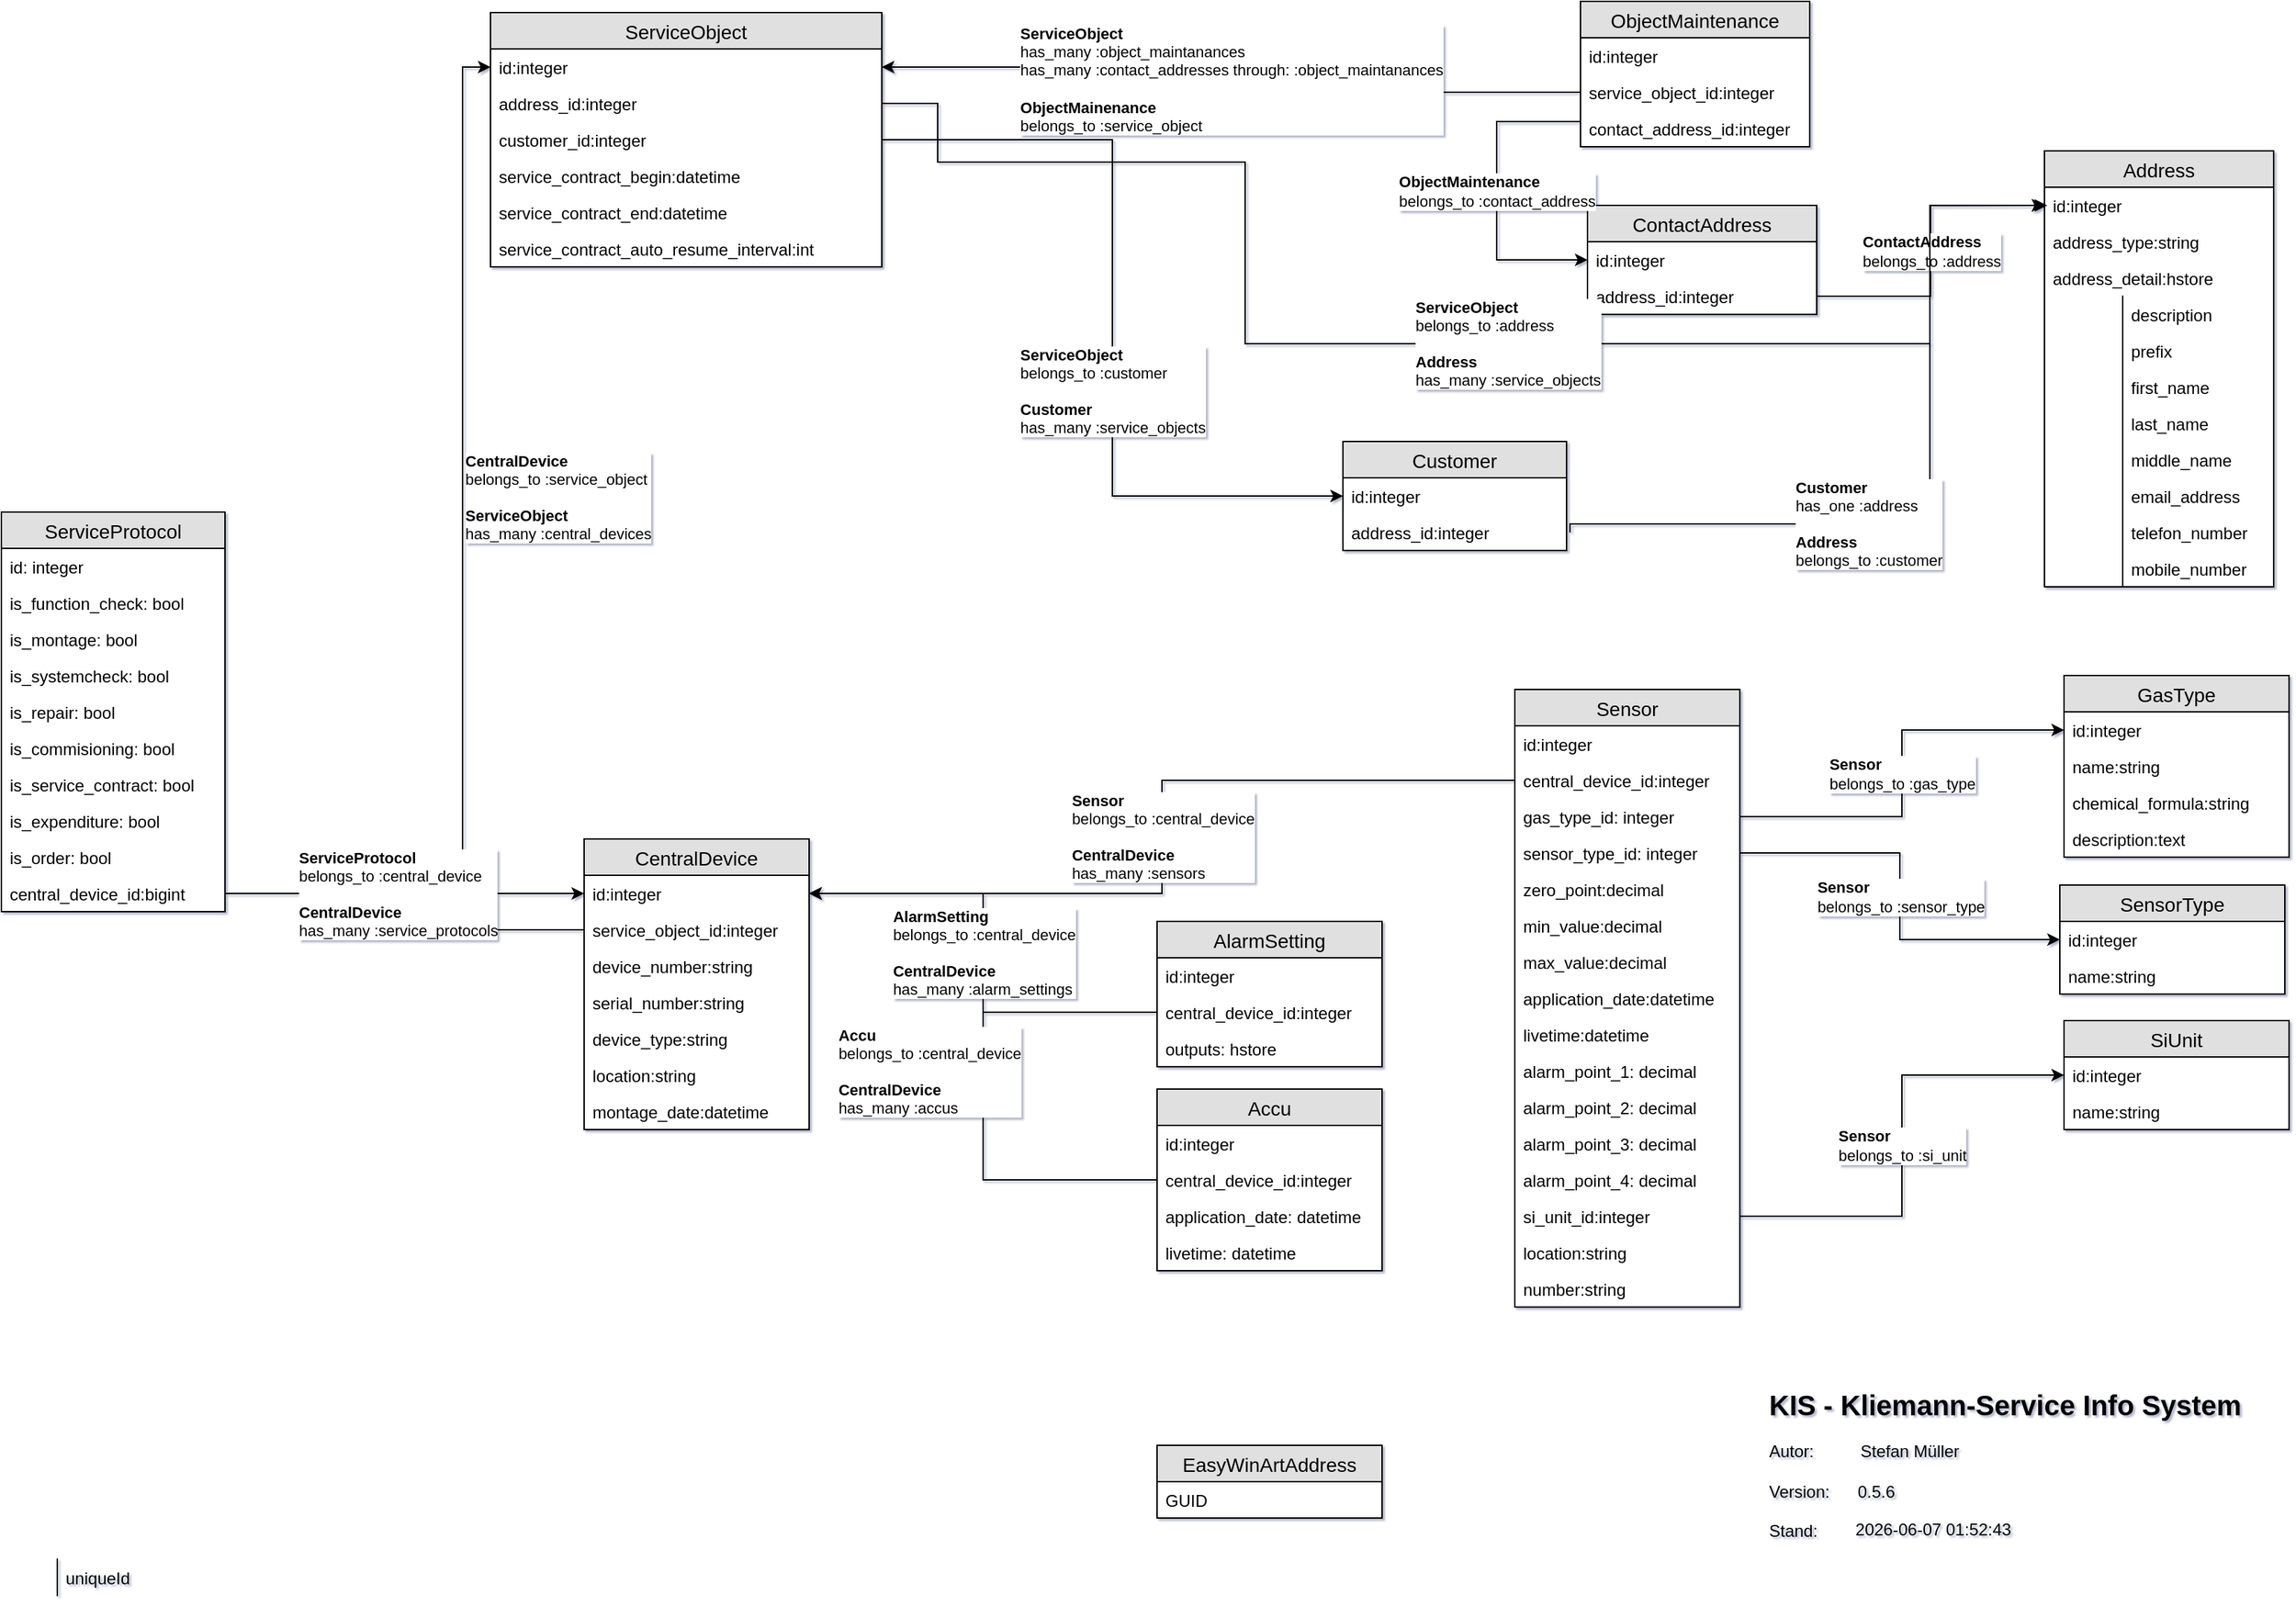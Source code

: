 <mxfile pages="1" version="11.2.4" type="device"><diagram id="HgbVvHDmbn8O8EUtIlly" name="Page-1"><mxGraphModel dx="2062" dy="1170" grid="1" gridSize="10" guides="1" tooltips="1" connect="1" arrows="1" fold="1" page="1" pageScale="1" pageWidth="1654" pageHeight="1169" math="0" shadow="1"><root><mxCell id="0"/><mxCell id="1" parent="0"/><mxCell id="pHaJLr2pI08cvkR9PbJ1-13" value="&lt;div align=&quot;left&quot;&gt;&lt;b&gt;CentralDevice&lt;/b&gt;&lt;br&gt;&lt;/div&gt;&lt;div&gt;belongs_to :service_object&lt;/div&gt;&lt;div&gt;&lt;br&gt;&lt;/div&gt;&lt;div&gt;&lt;b&gt;ServiceObject&lt;/b&gt;&lt;/div&gt;&lt;div&gt;has_many :central_devices&lt;/div&gt;" style="edgeStyle=orthogonalEdgeStyle;rounded=0;orthogonalLoop=1;jettySize=auto;html=1;exitX=0;exitY=0.5;exitDx=0;exitDy=0;align=left;entryX=0;entryY=0.5;entryDx=0;entryDy=0;" parent="1" source="81pA0qvUetobqq1dbxce-2" target="hTddQ1jQZmUYvtZ2URPM-13" edge="1"><mxGeometry x="0.095" relative="1" as="geometry"><mxPoint as="offset"/><mxPoint x="280" y="537" as="sourcePoint"/></mxGeometry></mxCell><mxCell id="kQHdShZEnN4ZIUHYz9eO-68" value="&lt;div align=&quot;left&quot;&gt;&lt;b&gt;Accu&lt;/b&gt;&lt;br&gt;belongs_to :central_device&lt;br&gt;&lt;/div&gt;&lt;div align=&quot;left&quot;&gt;&lt;br&gt;&lt;/div&gt;&lt;div align=&quot;left&quot;&gt;&lt;b&gt;CentralDevice&lt;/b&gt;&lt;br&gt;has_many :accus&lt;br&gt;&lt;/div&gt;" style="edgeStyle=orthogonalEdgeStyle;rounded=0;orthogonalLoop=1;jettySize=auto;html=1;" parent="1" source="kQHdShZEnN4ZIUHYz9eO-67" target="kQHdShZEnN4ZIUHYz9eO-27" edge="1"><mxGeometry x="-0.454" y="-39" relative="1" as="geometry"><mxPoint x="-39" y="-39" as="offset"/></mxGeometry></mxCell><mxCell id="n3uHxVCvZONtjtBb6dXF-34" value="&lt;div align=&quot;left&quot;&gt;&lt;b&gt;AlarmSetting&lt;/b&gt;&lt;br&gt;belongs_to :central_device&lt;br&gt;&lt;/div&gt;&lt;div align=&quot;left&quot;&gt;&lt;br&gt;&lt;/div&gt;&lt;div align=&quot;left&quot;&gt;&lt;b&gt;CentralDevice&lt;/b&gt;&lt;br&gt;has_many :alarm_settings&lt;br&gt;&lt;/div&gt;" style="edgeStyle=orthogonalEdgeStyle;rounded=0;comic=0;orthogonalLoop=1;jettySize=auto;html=1;exitX=0;exitY=0.5;exitDx=0;exitDy=0;" parent="1" source="kQHdShZEnN4ZIUHYz9eO-64" target="kQHdShZEnN4ZIUHYz9eO-27" edge="1"><mxGeometry relative="1" as="geometry"/></mxCell><mxCell id="hTddQ1jQZmUYvtZ2URPM-1" value="Address" style="swimlane;fontStyle=0;childLayout=stackLayout;horizontal=1;startSize=26;fillColor=#e0e0e0;horizontalStack=0;resizeParent=1;resizeParentMax=0;resizeLast=0;collapsible=1;marginBottom=0;swimlaneFillColor=#ffffff;align=center;fontSize=14;" parent="1" vertex="1"><mxGeometry x="1472" y="112" width="164" height="312" as="geometry"/></mxCell><mxCell id="hTddQ1jQZmUYvtZ2URPM-2" value="id:integer" style="text;strokeColor=none;fillColor=none;spacingLeft=4;spacingRight=4;overflow=hidden;rotatable=0;points=[[0,0.5],[1,0.5]];portConstraint=eastwest;fontSize=12;" parent="hTddQ1jQZmUYvtZ2URPM-1" vertex="1"><mxGeometry y="26" width="164" height="26" as="geometry"/></mxCell><mxCell id="kmhaYsy_FP_oxwEIyroE-1" value="address_type:string" style="text;strokeColor=none;fillColor=none;spacingLeft=4;spacingRight=4;overflow=hidden;rotatable=0;points=[[0,0.5],[1,0.5]];portConstraint=eastwest;fontSize=12;" parent="hTddQ1jQZmUYvtZ2URPM-1" vertex="1"><mxGeometry y="52" width="164" height="26" as="geometry"/></mxCell><mxCell id="2WwFNCF1-s87Lcm6cxuB-1" value="address_detail:hstore" style="text;strokeColor=none;fillColor=none;spacingLeft=4;spacingRight=4;overflow=hidden;rotatable=0;points=[[0,0.5],[1,0.5]];portConstraint=eastwest;fontSize=12;" parent="hTddQ1jQZmUYvtZ2URPM-1" vertex="1"><mxGeometry y="78" width="164" height="26" as="geometry"/></mxCell><mxCell id="y-pGTqYNDL_RtjgHUK_1-1" value="description" style="shape=partialRectangle;top=0;left=0;right=0;bottom=0;align=left;verticalAlign=top;fillColor=none;spacingLeft=60;spacingRight=4;overflow=hidden;rotatable=0;points=[[0,0.5],[1,0.5]];portConstraint=eastwest;dropTarget=0;fontSize=12;shadow=0;comic=0;" parent="hTddQ1jQZmUYvtZ2URPM-1" vertex="1"><mxGeometry y="104" width="164" height="26" as="geometry"/></mxCell><mxCell id="y-pGTqYNDL_RtjgHUK_1-2" value="" style="shape=partialRectangle;fontStyle=1;top=0;left=0;bottom=0;fillColor=none;align=left;verticalAlign=top;spacingLeft=4;spacingRight=4;overflow=hidden;rotatable=0;points=[];portConstraint=eastwest;part=1;fontSize=12;" parent="y-pGTqYNDL_RtjgHUK_1-1" vertex="1" connectable="0"><mxGeometry width="56" height="26" as="geometry"/></mxCell><mxCell id="n3uHxVCvZONtjtBb6dXF-14" value="prefix" style="shape=partialRectangle;top=0;left=0;right=0;bottom=0;align=left;verticalAlign=top;fillColor=none;spacingLeft=60;spacingRight=4;overflow=hidden;rotatable=0;points=[[0,0.5],[1,0.5]];portConstraint=eastwest;dropTarget=0;fontSize=12;shadow=0;comic=0;" parent="hTddQ1jQZmUYvtZ2URPM-1" vertex="1"><mxGeometry y="130" width="164" height="26" as="geometry"/></mxCell><mxCell id="n3uHxVCvZONtjtBb6dXF-15" value="" style="shape=partialRectangle;fontStyle=1;top=0;left=0;bottom=0;fillColor=none;align=left;verticalAlign=top;spacingLeft=4;spacingRight=4;overflow=hidden;rotatable=0;points=[];portConstraint=eastwest;part=1;fontSize=12;" parent="n3uHxVCvZONtjtBb6dXF-14" vertex="1" connectable="0"><mxGeometry width="56" height="26" as="geometry"/></mxCell><mxCell id="n3uHxVCvZONtjtBb6dXF-16" value="first_name" style="shape=partialRectangle;top=0;left=0;right=0;bottom=0;align=left;verticalAlign=top;fillColor=none;spacingLeft=60;spacingRight=4;overflow=hidden;rotatable=0;points=[[0,0.5],[1,0.5]];portConstraint=eastwest;dropTarget=0;fontSize=12;shadow=0;comic=0;" parent="hTddQ1jQZmUYvtZ2URPM-1" vertex="1"><mxGeometry y="156" width="164" height="26" as="geometry"/></mxCell><mxCell id="n3uHxVCvZONtjtBb6dXF-17" value="" style="shape=partialRectangle;fontStyle=1;top=0;left=0;bottom=0;fillColor=none;align=left;verticalAlign=top;spacingLeft=4;spacingRight=4;overflow=hidden;rotatable=0;points=[];portConstraint=eastwest;part=1;fontSize=12;" parent="n3uHxVCvZONtjtBb6dXF-16" vertex="1" connectable="0"><mxGeometry width="56" height="26" as="geometry"/></mxCell><mxCell id="n3uHxVCvZONtjtBb6dXF-18" value="last_name" style="shape=partialRectangle;top=0;left=0;right=0;bottom=0;align=left;verticalAlign=top;fillColor=none;spacingLeft=60;spacingRight=4;overflow=hidden;rotatable=0;points=[[0,0.5],[1,0.5]];portConstraint=eastwest;dropTarget=0;fontSize=12;shadow=0;comic=0;" parent="hTddQ1jQZmUYvtZ2URPM-1" vertex="1"><mxGeometry y="182" width="164" height="26" as="geometry"/></mxCell><mxCell id="n3uHxVCvZONtjtBb6dXF-19" value="" style="shape=partialRectangle;fontStyle=1;top=0;left=0;bottom=0;fillColor=none;align=left;verticalAlign=top;spacingLeft=4;spacingRight=4;overflow=hidden;rotatable=0;points=[];portConstraint=eastwest;part=1;fontSize=12;" parent="n3uHxVCvZONtjtBb6dXF-18" vertex="1" connectable="0"><mxGeometry width="56" height="26" as="geometry"/></mxCell><mxCell id="n3uHxVCvZONtjtBb6dXF-30" value="middle_name" style="shape=partialRectangle;top=0;left=0;right=0;bottom=0;align=left;verticalAlign=top;fillColor=none;spacingLeft=60;spacingRight=4;overflow=hidden;rotatable=0;points=[[0,0.5],[1,0.5]];portConstraint=eastwest;dropTarget=0;fontSize=12;shadow=0;comic=0;" parent="hTddQ1jQZmUYvtZ2URPM-1" vertex="1"><mxGeometry y="208" width="164" height="26" as="geometry"/></mxCell><mxCell id="n3uHxVCvZONtjtBb6dXF-31" value="" style="shape=partialRectangle;fontStyle=1;top=0;left=0;bottom=0;fillColor=none;align=left;verticalAlign=top;spacingLeft=4;spacingRight=4;overflow=hidden;rotatable=0;points=[];portConstraint=eastwest;part=1;fontSize=12;" parent="n3uHxVCvZONtjtBb6dXF-30" vertex="1" connectable="0"><mxGeometry width="56" height="26" as="geometry"/></mxCell><mxCell id="n3uHxVCvZONtjtBb6dXF-20" value="email_address" style="shape=partialRectangle;top=0;left=0;right=0;bottom=0;align=left;verticalAlign=top;fillColor=none;spacingLeft=60;spacingRight=4;overflow=hidden;rotatable=0;points=[[0,0.5],[1,0.5]];portConstraint=eastwest;dropTarget=0;fontSize=12;shadow=0;comic=0;" parent="hTddQ1jQZmUYvtZ2URPM-1" vertex="1"><mxGeometry y="234" width="164" height="26" as="geometry"/></mxCell><mxCell id="n3uHxVCvZONtjtBb6dXF-21" value="" style="shape=partialRectangle;fontStyle=1;top=0;left=0;bottom=0;fillColor=none;align=left;verticalAlign=top;spacingLeft=4;spacingRight=4;overflow=hidden;rotatable=0;points=[];portConstraint=eastwest;part=1;fontSize=12;" parent="n3uHxVCvZONtjtBb6dXF-20" vertex="1" connectable="0"><mxGeometry width="56" height="26" as="geometry"/></mxCell><mxCell id="n3uHxVCvZONtjtBb6dXF-22" value="telefon_number" style="shape=partialRectangle;top=0;left=0;right=0;bottom=0;align=left;verticalAlign=top;fillColor=none;spacingLeft=60;spacingRight=4;overflow=hidden;rotatable=0;points=[[0,0.5],[1,0.5]];portConstraint=eastwest;dropTarget=0;fontSize=12;shadow=0;comic=0;" parent="hTddQ1jQZmUYvtZ2URPM-1" vertex="1"><mxGeometry y="260" width="164" height="26" as="geometry"/></mxCell><mxCell id="n3uHxVCvZONtjtBb6dXF-23" value="" style="shape=partialRectangle;fontStyle=1;top=0;left=0;bottom=0;fillColor=none;align=left;verticalAlign=top;spacingLeft=4;spacingRight=4;overflow=hidden;rotatable=0;points=[];portConstraint=eastwest;part=1;fontSize=12;" parent="n3uHxVCvZONtjtBb6dXF-22" vertex="1" connectable="0"><mxGeometry width="56" height="26" as="geometry"/></mxCell><mxCell id="n3uHxVCvZONtjtBb6dXF-32" value="mobile_number" style="shape=partialRectangle;top=0;left=0;right=0;bottom=0;align=left;verticalAlign=top;fillColor=none;spacingLeft=60;spacingRight=4;overflow=hidden;rotatable=0;points=[[0,0.5],[1,0.5]];portConstraint=eastwest;dropTarget=0;fontSize=12;shadow=0;comic=0;" parent="hTddQ1jQZmUYvtZ2URPM-1" vertex="1"><mxGeometry y="286" width="164" height="26" as="geometry"/></mxCell><mxCell id="n3uHxVCvZONtjtBb6dXF-33" value="" style="shape=partialRectangle;fontStyle=1;top=0;left=0;bottom=0;fillColor=none;align=left;verticalAlign=top;spacingLeft=4;spacingRight=4;overflow=hidden;rotatable=0;points=[];portConstraint=eastwest;part=1;fontSize=12;" parent="n3uHxVCvZONtjtBb6dXF-32" vertex="1" connectable="0"><mxGeometry width="56" height="26" as="geometry"/></mxCell><mxCell id="hTddQ1jQZmUYvtZ2URPM-5" value="Customer" style="swimlane;fontStyle=0;childLayout=stackLayout;horizontal=1;startSize=26;fillColor=#e0e0e0;horizontalStack=0;resizeParent=1;resizeParentMax=0;resizeLast=0;collapsible=1;marginBottom=0;swimlaneFillColor=#ffffff;align=center;fontSize=14;" parent="1" vertex="1"><mxGeometry x="970" y="320" width="160" height="78" as="geometry"/></mxCell><mxCell id="hTddQ1jQZmUYvtZ2URPM-6" value="id:integer" style="text;strokeColor=none;fillColor=none;spacingLeft=4;spacingRight=4;overflow=hidden;rotatable=0;points=[[0,0.5],[1,0.5]];portConstraint=eastwest;fontSize=12;" parent="hTddQ1jQZmUYvtZ2URPM-5" vertex="1"><mxGeometry y="26" width="160" height="26" as="geometry"/></mxCell><mxCell id="stvkhdiU02mwy3miAiT1-1" value="address_id:integer" style="text;strokeColor=none;fillColor=none;spacingLeft=4;spacingRight=4;overflow=hidden;rotatable=0;points=[[0,0.5],[1,0.5]];portConstraint=eastwest;fontSize=12;" parent="hTddQ1jQZmUYvtZ2URPM-5" vertex="1"><mxGeometry y="52" width="160" height="26" as="geometry"/></mxCell><mxCell id="hTddQ1jQZmUYvtZ2URPM-12" value="ServiceObject" style="swimlane;fontStyle=0;childLayout=stackLayout;horizontal=1;startSize=26;fillColor=#e0e0e0;horizontalStack=0;resizeParent=1;resizeParentMax=0;resizeLast=0;collapsible=1;marginBottom=0;swimlaneFillColor=#ffffff;align=center;fontSize=14;" parent="1" vertex="1"><mxGeometry x="360" y="13" width="280" height="182" as="geometry"/></mxCell><mxCell id="hTddQ1jQZmUYvtZ2URPM-13" value="id:integer" style="text;strokeColor=none;fillColor=none;spacingLeft=4;spacingRight=4;overflow=hidden;rotatable=0;points=[[0,0.5],[1,0.5]];portConstraint=eastwest;fontSize=12;" parent="hTddQ1jQZmUYvtZ2URPM-12" vertex="1"><mxGeometry y="26" width="280" height="26" as="geometry"/></mxCell><mxCell id="oYVNI8engdrdcq1ulp1z-1" value="address_id:integer" style="text;strokeColor=none;fillColor=none;spacingLeft=4;spacingRight=4;overflow=hidden;rotatable=0;points=[[0,0.5],[1,0.5]];portConstraint=eastwest;fontSize=12;" parent="hTddQ1jQZmUYvtZ2URPM-12" vertex="1"><mxGeometry y="52" width="280" height="26" as="geometry"/></mxCell><mxCell id="kQHdShZEnN4ZIUHYz9eO-88" value="customer_id:integer" style="text;strokeColor=none;fillColor=none;spacingLeft=4;spacingRight=4;overflow=hidden;rotatable=0;points=[[0,0.5],[1,0.5]];portConstraint=eastwest;fontSize=12;" parent="hTddQ1jQZmUYvtZ2URPM-12" vertex="1"><mxGeometry y="78" width="280" height="26" as="geometry"/></mxCell><mxCell id="a7zeLPzqQRsrQ4nmPp13-2" value="service_contract_begin:datetime" style="text;strokeColor=none;fillColor=none;spacingLeft=4;spacingRight=4;overflow=hidden;rotatable=0;points=[[0,0.5],[1,0.5]];portConstraint=eastwest;fontSize=12;" parent="hTddQ1jQZmUYvtZ2URPM-12" vertex="1"><mxGeometry y="104" width="280" height="26" as="geometry"/></mxCell><mxCell id="81pA0qvUetobqq1dbxce-1" value="service_contract_end:datetime" style="text;strokeColor=none;fillColor=none;spacingLeft=4;spacingRight=4;overflow=hidden;rotatable=0;points=[[0,0.5],[1,0.5]];portConstraint=eastwest;fontSize=12;" parent="hTddQ1jQZmUYvtZ2URPM-12" vertex="1"><mxGeometry y="130" width="280" height="26" as="geometry"/></mxCell><mxCell id="VgfAm-5C8hmMCwAW7dFz-1" value="service_contract_auto_resume_interval:int" style="text;strokeColor=none;fillColor=none;spacingLeft=4;spacingRight=4;overflow=hidden;rotatable=0;points=[[0,0.5],[1,0.5]];portConstraint=eastwest;fontSize=12;" parent="hTddQ1jQZmUYvtZ2URPM-12" vertex="1"><mxGeometry y="156" width="280" height="26" as="geometry"/></mxCell><mxCell id="kQHdShZEnN4ZIUHYz9eO-1" value="EasyWinArtAddress" style="swimlane;fontStyle=0;childLayout=stackLayout;horizontal=1;startSize=26;fillColor=#e0e0e0;horizontalStack=0;resizeParent=1;resizeParentMax=0;resizeLast=0;collapsible=1;marginBottom=0;swimlaneFillColor=#ffffff;align=center;fontSize=14;" parent="1" vertex="1"><mxGeometry x="837" y="1038.5" width="161" height="52" as="geometry"/></mxCell><mxCell id="kQHdShZEnN4ZIUHYz9eO-2" value="GUID" style="text;strokeColor=none;fillColor=none;spacingLeft=4;spacingRight=4;overflow=hidden;rotatable=0;points=[[0,0.5],[1,0.5]];portConstraint=eastwest;fontSize=12;" parent="kQHdShZEnN4ZIUHYz9eO-1" vertex="1"><mxGeometry y="26" width="161" height="26" as="geometry"/></mxCell><mxCell id="kQHdShZEnN4ZIUHYz9eO-14" value="ContactAddress" style="swimlane;fontStyle=0;childLayout=stackLayout;horizontal=1;startSize=26;fillColor=#e0e0e0;horizontalStack=0;resizeParent=1;resizeParentMax=0;resizeLast=0;collapsible=1;marginBottom=0;swimlaneFillColor=#ffffff;align=center;fontSize=14;" parent="1" vertex="1"><mxGeometry x="1145" y="151" width="164" height="78" as="geometry"/></mxCell><mxCell id="kQHdShZEnN4ZIUHYz9eO-15" value="id:integer" style="text;strokeColor=none;fillColor=none;spacingLeft=4;spacingRight=4;overflow=hidden;rotatable=0;points=[[0,0.5],[1,0.5]];portConstraint=eastwest;fontSize=12;" parent="kQHdShZEnN4ZIUHYz9eO-14" vertex="1"><mxGeometry y="26" width="164" height="26" as="geometry"/></mxCell><mxCell id="kQHdShZEnN4ZIUHYz9eO-33" value="address_id:integer" style="text;strokeColor=none;fillColor=none;spacingLeft=4;spacingRight=4;overflow=hidden;rotatable=0;points=[[0,0.5],[1,0.5]];portConstraint=eastwest;fontSize=12;" parent="kQHdShZEnN4ZIUHYz9eO-14" vertex="1"><mxGeometry y="52" width="164" height="26" as="geometry"/></mxCell><mxCell id="kQHdShZEnN4ZIUHYz9eO-18" value="ObjectMaintenance" style="swimlane;fontStyle=0;childLayout=stackLayout;horizontal=1;startSize=26;fillColor=#e0e0e0;horizontalStack=0;resizeParent=1;resizeParentMax=0;resizeLast=0;collapsible=1;marginBottom=0;swimlaneFillColor=#ffffff;align=center;fontSize=14;" parent="1" vertex="1"><mxGeometry x="1140" y="5" width="164" height="104" as="geometry"/></mxCell><mxCell id="kQHdShZEnN4ZIUHYz9eO-19" value="id:integer" style="text;strokeColor=none;fillColor=none;spacingLeft=4;spacingRight=4;overflow=hidden;rotatable=0;points=[[0,0.5],[1,0.5]];portConstraint=eastwest;fontSize=12;" parent="kQHdShZEnN4ZIUHYz9eO-18" vertex="1"><mxGeometry y="26" width="164" height="26" as="geometry"/></mxCell><mxCell id="kQHdShZEnN4ZIUHYz9eO-20" value="service_object_id:integer" style="text;strokeColor=none;fillColor=none;spacingLeft=4;spacingRight=4;overflow=hidden;rotatable=0;points=[[0,0.5],[1,0.5]];portConstraint=eastwest;fontSize=12;" parent="kQHdShZEnN4ZIUHYz9eO-18" vertex="1"><mxGeometry y="52" width="164" height="26" as="geometry"/></mxCell><mxCell id="kQHdShZEnN4ZIUHYz9eO-21" value="contact_address_id:integer" style="text;strokeColor=none;fillColor=none;spacingLeft=4;spacingRight=4;overflow=hidden;rotatable=0;points=[[0,0.5],[1,0.5]];portConstraint=eastwest;fontSize=12;" parent="kQHdShZEnN4ZIUHYz9eO-18" vertex="1"><mxGeometry y="78" width="164" height="26" as="geometry"/></mxCell><mxCell id="kQHdShZEnN4ZIUHYz9eO-26" value="CentralDevice" style="swimlane;fontStyle=0;childLayout=stackLayout;horizontal=1;startSize=26;fillColor=#e0e0e0;horizontalStack=0;resizeParent=1;resizeParentMax=0;resizeLast=0;collapsible=1;marginBottom=0;swimlaneFillColor=#ffffff;align=center;fontSize=14;" parent="1" vertex="1"><mxGeometry x="427" y="604.5" width="161" height="208" as="geometry"/></mxCell><mxCell id="kQHdShZEnN4ZIUHYz9eO-27" value="id:integer" style="text;strokeColor=none;fillColor=none;spacingLeft=4;spacingRight=4;overflow=hidden;rotatable=0;points=[[0,0.5],[1,0.5]];portConstraint=eastwest;fontSize=12;" parent="kQHdShZEnN4ZIUHYz9eO-26" vertex="1"><mxGeometry y="26" width="161" height="26" as="geometry"/></mxCell><mxCell id="81pA0qvUetobqq1dbxce-2" value="service_object_id:integer" style="text;strokeColor=none;fillColor=none;spacingLeft=4;spacingRight=4;overflow=hidden;rotatable=0;points=[[0,0.5],[1,0.5]];portConstraint=eastwest;fontSize=12;" parent="kQHdShZEnN4ZIUHYz9eO-26" vertex="1"><mxGeometry y="52" width="161" height="26" as="geometry"/></mxCell><mxCell id="kQHdShZEnN4ZIUHYz9eO-28" value="device_number:string" style="text;strokeColor=none;fillColor=none;spacingLeft=4;spacingRight=4;overflow=hidden;rotatable=0;points=[[0,0.5],[1,0.5]];portConstraint=eastwest;fontSize=12;" parent="kQHdShZEnN4ZIUHYz9eO-26" vertex="1"><mxGeometry y="78" width="161" height="26" as="geometry"/></mxCell><mxCell id="pHaJLr2pI08cvkR9PbJ1-11" value="serial_number:string" style="text;strokeColor=none;fillColor=none;spacingLeft=4;spacingRight=4;overflow=hidden;rotatable=0;points=[[0,0.5],[1,0.5]];portConstraint=eastwest;fontSize=12;" parent="kQHdShZEnN4ZIUHYz9eO-26" vertex="1"><mxGeometry y="104" width="161" height="26" as="geometry"/></mxCell><mxCell id="kQHdShZEnN4ZIUHYz9eO-29" value="device_type:string" style="text;strokeColor=none;fillColor=none;spacingLeft=4;spacingRight=4;overflow=hidden;rotatable=0;points=[[0,0.5],[1,0.5]];portConstraint=eastwest;fontSize=12;" parent="kQHdShZEnN4ZIUHYz9eO-26" vertex="1"><mxGeometry y="130" width="161" height="26" as="geometry"/></mxCell><mxCell id="kQHdShZEnN4ZIUHYz9eO-30" value="location:string" style="text;strokeColor=none;fillColor=none;spacingLeft=4;spacingRight=4;overflow=hidden;rotatable=0;points=[[0,0.5],[1,0.5]];portConstraint=eastwest;fontSize=12;" parent="kQHdShZEnN4ZIUHYz9eO-26" vertex="1"><mxGeometry y="156" width="161" height="26" as="geometry"/></mxCell><mxCell id="pHaJLr2pI08cvkR9PbJ1-12" value="montage_date:datetime" style="text;strokeColor=none;fillColor=none;spacingLeft=4;spacingRight=4;overflow=hidden;rotatable=0;points=[[0,0.5],[1,0.5]];portConstraint=eastwest;fontSize=12;" parent="kQHdShZEnN4ZIUHYz9eO-26" vertex="1"><mxGeometry y="182" width="161" height="26" as="geometry"/></mxCell><mxCell id="kQHdShZEnN4ZIUHYz9eO-34" value="ServiceProtocol" style="swimlane;fontStyle=0;childLayout=stackLayout;horizontal=1;startSize=26;fillColor=#e0e0e0;horizontalStack=0;resizeParent=1;resizeParentMax=0;resizeLast=0;collapsible=1;marginBottom=0;swimlaneFillColor=#ffffff;align=center;fontSize=14;" parent="1" vertex="1"><mxGeometry x="10" y="370.5" width="160" height="286" as="geometry"/></mxCell><mxCell id="kQHdShZEnN4ZIUHYz9eO-35" value="id: integer" style="text;strokeColor=none;fillColor=none;spacingLeft=4;spacingRight=4;overflow=hidden;rotatable=0;points=[[0,0.5],[1,0.5]];portConstraint=eastwest;fontSize=12;" parent="kQHdShZEnN4ZIUHYz9eO-34" vertex="1"><mxGeometry y="26" width="160" height="26" as="geometry"/></mxCell><mxCell id="kQHdShZEnN4ZIUHYz9eO-36" value="is_function_check: bool" style="text;strokeColor=none;fillColor=none;spacingLeft=4;spacingRight=4;overflow=hidden;rotatable=0;points=[[0,0.5],[1,0.5]];portConstraint=eastwest;fontSize=12;" parent="kQHdShZEnN4ZIUHYz9eO-34" vertex="1"><mxGeometry y="52" width="160" height="26" as="geometry"/></mxCell><mxCell id="kQHdShZEnN4ZIUHYz9eO-38" value="is_montage: bool" style="text;strokeColor=none;fillColor=none;spacingLeft=4;spacingRight=4;overflow=hidden;rotatable=0;points=[[0,0.5],[1,0.5]];portConstraint=eastwest;fontSize=12;" parent="kQHdShZEnN4ZIUHYz9eO-34" vertex="1"><mxGeometry y="78" width="160" height="26" as="geometry"/></mxCell><mxCell id="kQHdShZEnN4ZIUHYz9eO-39" value="is_systemcheck: bool" style="text;strokeColor=none;fillColor=none;spacingLeft=4;spacingRight=4;overflow=hidden;rotatable=0;points=[[0,0.5],[1,0.5]];portConstraint=eastwest;fontSize=12;" parent="kQHdShZEnN4ZIUHYz9eO-34" vertex="1"><mxGeometry y="104" width="160" height="26" as="geometry"/></mxCell><mxCell id="kQHdShZEnN4ZIUHYz9eO-40" value="is_repair: bool" style="text;strokeColor=none;fillColor=none;spacingLeft=4;spacingRight=4;overflow=hidden;rotatable=0;points=[[0,0.5],[1,0.5]];portConstraint=eastwest;fontSize=12;" parent="kQHdShZEnN4ZIUHYz9eO-34" vertex="1"><mxGeometry y="130" width="160" height="26" as="geometry"/></mxCell><mxCell id="kQHdShZEnN4ZIUHYz9eO-41" value="is_commisioning: bool" style="text;strokeColor=none;fillColor=none;spacingLeft=4;spacingRight=4;overflow=hidden;rotatable=0;points=[[0,0.5],[1,0.5]];portConstraint=eastwest;fontSize=12;" parent="kQHdShZEnN4ZIUHYz9eO-34" vertex="1"><mxGeometry y="156" width="160" height="26" as="geometry"/></mxCell><mxCell id="kQHdShZEnN4ZIUHYz9eO-42" value="is_service_contract: bool" style="text;strokeColor=none;fillColor=none;spacingLeft=4;spacingRight=4;overflow=hidden;rotatable=0;points=[[0,0.5],[1,0.5]];portConstraint=eastwest;fontSize=12;" parent="kQHdShZEnN4ZIUHYz9eO-34" vertex="1"><mxGeometry y="182" width="160" height="26" as="geometry"/></mxCell><mxCell id="kQHdShZEnN4ZIUHYz9eO-43" value="is_expenditure: bool" style="text;strokeColor=none;fillColor=none;spacingLeft=4;spacingRight=4;overflow=hidden;rotatable=0;points=[[0,0.5],[1,0.5]];portConstraint=eastwest;fontSize=12;" parent="kQHdShZEnN4ZIUHYz9eO-34" vertex="1"><mxGeometry y="208" width="160" height="26" as="geometry"/></mxCell><mxCell id="kQHdShZEnN4ZIUHYz9eO-44" value="is_order: bool" style="text;strokeColor=none;fillColor=none;spacingLeft=4;spacingRight=4;overflow=hidden;rotatable=0;points=[[0,0.5],[1,0.5]];portConstraint=eastwest;fontSize=12;" parent="kQHdShZEnN4ZIUHYz9eO-34" vertex="1"><mxGeometry y="234" width="160" height="26" as="geometry"/></mxCell><mxCell id="kQHdShZEnN4ZIUHYz9eO-50" value="central_device_id:bigint" style="text;strokeColor=none;fillColor=none;spacingLeft=4;spacingRight=4;overflow=hidden;rotatable=0;points=[[0,0.5],[1,0.5]];portConstraint=eastwest;fontSize=12;fontColor=#000000;" parent="kQHdShZEnN4ZIUHYz9eO-34" vertex="1"><mxGeometry y="260" width="160" height="26" as="geometry"/></mxCell><mxCell id="kQHdShZEnN4ZIUHYz9eO-52" value="AlarmSetting" style="swimlane;fontStyle=0;childLayout=stackLayout;horizontal=1;startSize=26;fillColor=#e0e0e0;horizontalStack=0;resizeParent=1;resizeParentMax=0;resizeLast=0;collapsible=1;marginBottom=0;swimlaneFillColor=#ffffff;align=center;fontSize=14;" parent="1" vertex="1"><mxGeometry x="837" y="663.5" width="161" height="104" as="geometry"/></mxCell><mxCell id="kQHdShZEnN4ZIUHYz9eO-53" value="id:integer" style="text;strokeColor=none;fillColor=none;spacingLeft=4;spacingRight=4;overflow=hidden;rotatable=0;points=[[0,0.5],[1,0.5]];portConstraint=eastwest;fontSize=12;" parent="kQHdShZEnN4ZIUHYz9eO-52" vertex="1"><mxGeometry y="26" width="161" height="26" as="geometry"/></mxCell><mxCell id="kQHdShZEnN4ZIUHYz9eO-64" value="central_device_id:integer" style="text;strokeColor=none;fillColor=none;spacingLeft=4;spacingRight=4;overflow=hidden;rotatable=0;points=[[0,0.5],[1,0.5]];portConstraint=eastwest;fontSize=12;" parent="kQHdShZEnN4ZIUHYz9eO-52" vertex="1"><mxGeometry y="52" width="161" height="26" as="geometry"/></mxCell><mxCell id="kQHdShZEnN4ZIUHYz9eO-54" value="outputs: hstore" style="text;strokeColor=none;fillColor=none;spacingLeft=4;spacingRight=4;overflow=hidden;rotatable=0;points=[[0,0.5],[1,0.5]];portConstraint=eastwest;fontSize=12;" parent="kQHdShZEnN4ZIUHYz9eO-52" vertex="1"><mxGeometry y="78" width="161" height="26" as="geometry"/></mxCell><mxCell id="kQHdShZEnN4ZIUHYz9eO-59" value="Accu" style="swimlane;fontStyle=0;childLayout=stackLayout;horizontal=1;startSize=26;fillColor=#e0e0e0;horizontalStack=0;resizeParent=1;resizeParentMax=0;resizeLast=0;collapsible=1;marginBottom=0;swimlaneFillColor=#ffffff;align=center;fontSize=14;" parent="1" vertex="1"><mxGeometry x="837" y="783.5" width="161" height="130" as="geometry"/></mxCell><mxCell id="kQHdShZEnN4ZIUHYz9eO-60" value="id:integer" style="text;strokeColor=none;fillColor=none;spacingLeft=4;spacingRight=4;overflow=hidden;rotatable=0;points=[[0,0.5],[1,0.5]];portConstraint=eastwest;fontSize=12;" parent="kQHdShZEnN4ZIUHYz9eO-59" vertex="1"><mxGeometry y="26" width="161" height="26" as="geometry"/></mxCell><mxCell id="kQHdShZEnN4ZIUHYz9eO-67" value="central_device_id:integer" style="text;strokeColor=none;fillColor=none;spacingLeft=4;spacingRight=4;overflow=hidden;rotatable=0;points=[[0,0.5],[1,0.5]];portConstraint=eastwest;fontSize=12;" parent="kQHdShZEnN4ZIUHYz9eO-59" vertex="1"><mxGeometry y="52" width="161" height="26" as="geometry"/></mxCell><mxCell id="kQHdShZEnN4ZIUHYz9eO-61" value="application_date: datetime" style="text;strokeColor=none;fillColor=none;spacingLeft=4;spacingRight=4;overflow=hidden;rotatable=0;points=[[0,0.5],[1,0.5]];portConstraint=eastwest;fontSize=12;" parent="kQHdShZEnN4ZIUHYz9eO-59" vertex="1"><mxGeometry y="78" width="161" height="26" as="geometry"/></mxCell><mxCell id="kQHdShZEnN4ZIUHYz9eO-62" value="livetime: datetime" style="text;strokeColor=none;fillColor=none;spacingLeft=4;spacingRight=4;overflow=hidden;rotatable=0;points=[[0,0.5],[1,0.5]];portConstraint=eastwest;fontSize=12;" parent="kQHdShZEnN4ZIUHYz9eO-59" vertex="1"><mxGeometry y="104" width="161" height="26" as="geometry"/></mxCell><mxCell id="kQHdShZEnN4ZIUHYz9eO-69" value="Sensor" style="swimlane;fontStyle=0;childLayout=stackLayout;horizontal=1;startSize=26;fillColor=#e0e0e0;horizontalStack=0;resizeParent=1;resizeParentMax=0;resizeLast=0;collapsible=1;marginBottom=0;swimlaneFillColor=#ffffff;align=center;fontSize=14;" parent="1" vertex="1"><mxGeometry x="1093" y="497.5" width="161" height="442" as="geometry"><mxRectangle x="440" y="880" width="80" height="26" as="alternateBounds"/></mxGeometry></mxCell><mxCell id="kQHdShZEnN4ZIUHYz9eO-70" value="id:integer" style="text;strokeColor=none;fillColor=none;spacingLeft=4;spacingRight=4;overflow=hidden;rotatable=0;points=[[0,0.5],[1,0.5]];portConstraint=eastwest;fontSize=12;" parent="kQHdShZEnN4ZIUHYz9eO-69" vertex="1"><mxGeometry y="26" width="161" height="26" as="geometry"/></mxCell><mxCell id="kQHdShZEnN4ZIUHYz9eO-71" value="central_device_id:integer" style="text;strokeColor=none;fillColor=none;spacingLeft=4;spacingRight=4;overflow=hidden;rotatable=0;points=[[0,0.5],[1,0.5]];portConstraint=eastwest;fontSize=12;" parent="kQHdShZEnN4ZIUHYz9eO-69" vertex="1"><mxGeometry y="52" width="161" height="26" as="geometry"/></mxCell><mxCell id="kQHdShZEnN4ZIUHYz9eO-91" value="gas_type_id: integer" style="text;strokeColor=none;fillColor=none;spacingLeft=4;spacingRight=4;overflow=hidden;rotatable=0;points=[[0,0.5],[1,0.5]];portConstraint=eastwest;fontSize=12;" parent="kQHdShZEnN4ZIUHYz9eO-69" vertex="1"><mxGeometry y="78" width="161" height="26" as="geometry"/></mxCell><mxCell id="kQHdShZEnN4ZIUHYz9eO-93" value="sensor_type_id: integer" style="text;strokeColor=none;fillColor=none;spacingLeft=4;spacingRight=4;overflow=hidden;rotatable=0;points=[[0,0.5],[1,0.5]];portConstraint=eastwest;fontSize=12;" parent="kQHdShZEnN4ZIUHYz9eO-69" vertex="1"><mxGeometry y="104" width="161" height="26" as="geometry"/></mxCell><mxCell id="0RX3KmBTDwyTmeChwral-2" value="zero_point:decimal" style="text;strokeColor=none;fillColor=none;spacingLeft=4;spacingRight=4;overflow=hidden;rotatable=0;points=[[0,0.5],[1,0.5]];portConstraint=eastwest;fontSize=12;" parent="kQHdShZEnN4ZIUHYz9eO-69" vertex="1"><mxGeometry y="130" width="161" height="26" as="geometry"/></mxCell><mxCell id="kQHdShZEnN4ZIUHYz9eO-95" value="min_value:decimal" style="text;strokeColor=none;fillColor=none;spacingLeft=4;spacingRight=4;overflow=hidden;rotatable=0;points=[[0,0.5],[1,0.5]];portConstraint=eastwest;fontSize=12;" parent="kQHdShZEnN4ZIUHYz9eO-69" vertex="1"><mxGeometry y="156" width="161" height="26" as="geometry"/></mxCell><mxCell id="n3uHxVCvZONtjtBb6dXF-35" value="max_value:decimal" style="text;strokeColor=none;fillColor=none;spacingLeft=4;spacingRight=4;overflow=hidden;rotatable=0;points=[[0,0.5],[1,0.5]];portConstraint=eastwest;fontSize=12;" parent="kQHdShZEnN4ZIUHYz9eO-69" vertex="1"><mxGeometry y="182" width="161" height="26" as="geometry"/></mxCell><mxCell id="kQHdShZEnN4ZIUHYz9eO-100" value="application_date:datetime" style="text;strokeColor=none;fillColor=none;spacingLeft=4;spacingRight=4;overflow=hidden;rotatable=0;points=[[0,0.5],[1,0.5]];portConstraint=eastwest;fontSize=12;" parent="kQHdShZEnN4ZIUHYz9eO-69" vertex="1"><mxGeometry y="208" width="161" height="26" as="geometry"/></mxCell><mxCell id="kQHdShZEnN4ZIUHYz9eO-101" value="livetime:datetime" style="text;strokeColor=none;fillColor=none;spacingLeft=4;spacingRight=4;overflow=hidden;rotatable=0;points=[[0,0.5],[1,0.5]];portConstraint=eastwest;fontSize=12;" parent="kQHdShZEnN4ZIUHYz9eO-69" vertex="1"><mxGeometry y="234" width="161" height="26" as="geometry"/></mxCell><mxCell id="kQHdShZEnN4ZIUHYz9eO-107" value="alarm_point_1: decimal" style="text;strokeColor=none;fillColor=none;spacingLeft=4;spacingRight=4;overflow=hidden;rotatable=0;points=[[0,0.5],[1,0.5]];portConstraint=eastwest;fontSize=12;" parent="kQHdShZEnN4ZIUHYz9eO-69" vertex="1"><mxGeometry y="260" width="161" height="26" as="geometry"/></mxCell><mxCell id="kQHdShZEnN4ZIUHYz9eO-108" value="alarm_point_2: decimal" style="text;strokeColor=none;fillColor=none;spacingLeft=4;spacingRight=4;overflow=hidden;rotatable=0;points=[[0,0.5],[1,0.5]];portConstraint=eastwest;fontSize=12;" parent="kQHdShZEnN4ZIUHYz9eO-69" vertex="1"><mxGeometry y="286" width="161" height="26" as="geometry"/></mxCell><mxCell id="kQHdShZEnN4ZIUHYz9eO-109" value="alarm_point_3: decimal" style="text;strokeColor=none;fillColor=none;spacingLeft=4;spacingRight=4;overflow=hidden;rotatable=0;points=[[0,0.5],[1,0.5]];portConstraint=eastwest;fontSize=12;" parent="kQHdShZEnN4ZIUHYz9eO-69" vertex="1"><mxGeometry y="312" width="161" height="26" as="geometry"/></mxCell><mxCell id="kQHdShZEnN4ZIUHYz9eO-110" value="alarm_point_4: decimal" style="text;strokeColor=none;fillColor=none;spacingLeft=4;spacingRight=4;overflow=hidden;rotatable=0;points=[[0,0.5],[1,0.5]];portConstraint=eastwest;fontSize=12;" parent="kQHdShZEnN4ZIUHYz9eO-69" vertex="1"><mxGeometry y="338" width="161" height="26" as="geometry"/></mxCell><mxCell id="kQHdShZEnN4ZIUHYz9eO-111" value="si_unit_id:integer" style="text;strokeColor=none;fillColor=none;spacingLeft=4;spacingRight=4;overflow=hidden;rotatable=0;points=[[0,0.5],[1,0.5]];portConstraint=eastwest;fontSize=12;" parent="kQHdShZEnN4ZIUHYz9eO-69" vertex="1"><mxGeometry y="364" width="161" height="26" as="geometry"/></mxCell><mxCell id="kQHdShZEnN4ZIUHYz9eO-113" value="location:string" style="text;strokeColor=none;fillColor=none;spacingLeft=4;spacingRight=4;overflow=hidden;rotatable=0;points=[[0,0.5],[1,0.5]];portConstraint=eastwest;fontSize=12;" parent="kQHdShZEnN4ZIUHYz9eO-69" vertex="1"><mxGeometry y="390" width="161" height="26" as="geometry"/></mxCell><mxCell id="DZM6nCQSSkjzTShV5uCC-2" value="number:string" style="text;strokeColor=none;fillColor=none;spacingLeft=4;spacingRight=4;overflow=hidden;rotatable=0;points=[[0,0.5],[1,0.5]];portConstraint=eastwest;fontSize=12;" parent="kQHdShZEnN4ZIUHYz9eO-69" vertex="1"><mxGeometry y="416" width="161" height="26" as="geometry"/></mxCell><mxCell id="kQHdShZEnN4ZIUHYz9eO-77" value="GasType" style="swimlane;fontStyle=0;childLayout=stackLayout;horizontal=1;startSize=26;fillColor=#e0e0e0;horizontalStack=0;resizeParent=1;resizeParentMax=0;resizeLast=0;collapsible=1;marginBottom=0;swimlaneFillColor=#ffffff;align=center;fontSize=14;" parent="1" vertex="1"><mxGeometry x="1486" y="487.5" width="161" height="130" as="geometry"/></mxCell><mxCell id="kQHdShZEnN4ZIUHYz9eO-78" value="id:integer" style="text;strokeColor=none;fillColor=none;spacingLeft=4;spacingRight=4;overflow=hidden;rotatable=0;points=[[0,0.5],[1,0.5]];portConstraint=eastwest;fontSize=12;" parent="kQHdShZEnN4ZIUHYz9eO-77" vertex="1"><mxGeometry y="26" width="161" height="26" as="geometry"/></mxCell><mxCell id="kQHdShZEnN4ZIUHYz9eO-79" value="name:string" style="text;strokeColor=none;fillColor=none;spacingLeft=4;spacingRight=4;overflow=hidden;rotatable=0;points=[[0,0.5],[1,0.5]];portConstraint=eastwest;fontSize=12;" parent="kQHdShZEnN4ZIUHYz9eO-77" vertex="1"><mxGeometry y="52" width="161" height="26" as="geometry"/></mxCell><mxCell id="kQHdShZEnN4ZIUHYz9eO-80" value="chemical_formula:string" style="text;strokeColor=none;fillColor=none;spacingLeft=4;spacingRight=4;overflow=hidden;rotatable=0;points=[[0,0.5],[1,0.5]];portConstraint=eastwest;fontSize=12;" parent="kQHdShZEnN4ZIUHYz9eO-77" vertex="1"><mxGeometry y="78" width="161" height="26" as="geometry"/></mxCell><mxCell id="DZM6nCQSSkjzTShV5uCC-1" value="description:text" style="text;strokeColor=none;fillColor=none;spacingLeft=4;spacingRight=4;overflow=hidden;rotatable=0;points=[[0,0.5],[1,0.5]];portConstraint=eastwest;fontSize=12;" parent="kQHdShZEnN4ZIUHYz9eO-77" vertex="1"><mxGeometry y="104" width="161" height="26" as="geometry"/></mxCell><mxCell id="kQHdShZEnN4ZIUHYz9eO-81" value="SensorType" style="swimlane;fontStyle=0;childLayout=stackLayout;horizontal=1;startSize=26;fillColor=#e0e0e0;horizontalStack=0;resizeParent=1;resizeParentMax=0;resizeLast=0;collapsible=1;marginBottom=0;swimlaneFillColor=#ffffff;align=center;fontSize=14;" parent="1" vertex="1"><mxGeometry x="1483" y="637.5" width="161" height="78" as="geometry"/></mxCell><mxCell id="kQHdShZEnN4ZIUHYz9eO-82" value="id:integer" style="text;strokeColor=none;fillColor=none;spacingLeft=4;spacingRight=4;overflow=hidden;rotatable=0;points=[[0,0.5],[1,0.5]];portConstraint=eastwest;fontSize=12;" parent="kQHdShZEnN4ZIUHYz9eO-81" vertex="1"><mxGeometry y="26" width="161" height="26" as="geometry"/></mxCell><mxCell id="kQHdShZEnN4ZIUHYz9eO-83" value="name:string" style="text;strokeColor=none;fillColor=none;spacingLeft=4;spacingRight=4;overflow=hidden;rotatable=0;points=[[0,0.5],[1,0.5]];portConstraint=eastwest;fontSize=12;" parent="kQHdShZEnN4ZIUHYz9eO-81" vertex="1"><mxGeometry y="52" width="161" height="26" as="geometry"/></mxCell><mxCell id="kQHdShZEnN4ZIUHYz9eO-85" value="SiUnit" style="swimlane;fontStyle=0;childLayout=stackLayout;horizontal=1;startSize=26;fillColor=#e0e0e0;horizontalStack=0;resizeParent=1;resizeParentMax=0;resizeLast=0;collapsible=1;marginBottom=0;swimlaneFillColor=#ffffff;align=center;fontSize=14;" parent="1" vertex="1"><mxGeometry x="1486" y="734.5" width="161" height="78" as="geometry"/></mxCell><mxCell id="kQHdShZEnN4ZIUHYz9eO-86" value="id:integer" style="text;strokeColor=none;fillColor=none;spacingLeft=4;spacingRight=4;overflow=hidden;rotatable=0;points=[[0,0.5],[1,0.5]];portConstraint=eastwest;fontSize=12;" parent="kQHdShZEnN4ZIUHYz9eO-85" vertex="1"><mxGeometry y="26" width="161" height="26" as="geometry"/></mxCell><mxCell id="kQHdShZEnN4ZIUHYz9eO-87" value="name:string" style="text;strokeColor=none;fillColor=none;spacingLeft=4;spacingRight=4;overflow=hidden;rotatable=0;points=[[0,0.5],[1,0.5]];portConstraint=eastwest;fontSize=12;" parent="kQHdShZEnN4ZIUHYz9eO-85" vertex="1"><mxGeometry y="52" width="161" height="26" as="geometry"/></mxCell><mxCell id="kQHdShZEnN4ZIUHYz9eO-92" value="&lt;div align=&quot;left&quot;&gt;&lt;b&gt;Sensor&lt;/b&gt;&lt;br&gt;belongs_to :gas_type&lt;br&gt;&lt;/div&gt;" style="edgeStyle=orthogonalEdgeStyle;rounded=0;orthogonalLoop=1;jettySize=auto;html=1;" parent="1" source="kQHdShZEnN4ZIUHYz9eO-91" target="kQHdShZEnN4ZIUHYz9eO-78" edge="1"><mxGeometry relative="1" as="geometry"/></mxCell><mxCell id="kQHdShZEnN4ZIUHYz9eO-94" value="&lt;div align=&quot;left&quot;&gt;&lt;b&gt;Sensor&lt;/b&gt;&lt;br&gt;belongs_to :sensor_type&lt;br&gt;&lt;/div&gt;" style="edgeStyle=orthogonalEdgeStyle;rounded=0;orthogonalLoop=1;jettySize=auto;html=1;" parent="1" source="kQHdShZEnN4ZIUHYz9eO-93" target="kQHdShZEnN4ZIUHYz9eO-82" edge="1"><mxGeometry relative="1" as="geometry"/></mxCell><mxCell id="kQHdShZEnN4ZIUHYz9eO-105" value="&lt;div align=&quot;left&quot;&gt;&lt;b&gt;ServiceProtocol&lt;/b&gt;&lt;br&gt;belongs_to :central_device&lt;br&gt;&lt;/div&gt;&lt;div align=&quot;left&quot;&gt;&lt;br&gt;&lt;/div&gt;&lt;div align=&quot;left&quot;&gt;&lt;b&gt;CentralDevice&lt;/b&gt;&lt;br&gt;has_many :service_protocols&lt;br&gt;&lt;/div&gt;" style="edgeStyle=orthogonalEdgeStyle;rounded=0;orthogonalLoop=1;jettySize=auto;html=1;strokeColor=#000000;fontColor=#000000;align=left;" parent="1" source="kQHdShZEnN4ZIUHYz9eO-50" target="kQHdShZEnN4ZIUHYz9eO-27" edge="1"><mxGeometry x="0.002" y="-79" relative="1" as="geometry"><mxPoint x="-78" y="-79" as="offset"/></mxGeometry></mxCell><mxCell id="kQHdShZEnN4ZIUHYz9eO-112" value="&lt;div align=&quot;left&quot;&gt;&lt;b&gt;Sensor&lt;/b&gt;&lt;br&gt;belongs_to :si_unit&lt;br&gt;&lt;/div&gt;" style="edgeStyle=orthogonalEdgeStyle;rounded=0;orthogonalLoop=1;jettySize=auto;html=1;" parent="1" source="kQHdShZEnN4ZIUHYz9eO-111" target="kQHdShZEnN4ZIUHYz9eO-86" edge="1"><mxGeometry relative="1" as="geometry"/></mxCell><mxCell id="n3uHxVCvZONtjtBb6dXF-7" value="&lt;div align=&quot;left&quot;&gt;&lt;b&gt;Customer&lt;br&gt;&lt;/b&gt;has_one :address&lt;br&gt;&lt;br&gt;&lt;b&gt;Address&lt;br&gt;&lt;/b&gt;belongs_to :customer&lt;br&gt;&lt;/div&gt;" style="edgeStyle=orthogonalEdgeStyle;rounded=0;orthogonalLoop=1;jettySize=auto;html=1;exitX=1;exitY=0.5;exitDx=0;exitDy=0;align=left;" parent="1" edge="1"><mxGeometry x="-0.425" relative="1" as="geometry"><mxPoint x="1132.471" y="385.176" as="sourcePoint"/><mxPoint x="1474" y="151.059" as="targetPoint"/><Array as="points"><mxPoint x="1132" y="379"/><mxPoint x="1390" y="379"/><mxPoint x="1390" y="151"/></Array><mxPoint as="offset"/></mxGeometry></mxCell><mxCell id="n3uHxVCvZONtjtBb6dXF-11" value="uniqueId" style="shape=partialRectangle;top=0;left=0;right=0;bottom=0;align=left;verticalAlign=top;fillColor=none;spacingLeft=34;spacingRight=4;overflow=hidden;rotatable=0;points=[[0,0.5],[1,0.5]];portConstraint=eastwest;dropTarget=0;fontSize=12;shadow=0;comic=0;" parent="1" vertex="1"><mxGeometry x="20" y="1120" width="90" height="26" as="geometry"/></mxCell><mxCell id="n3uHxVCvZONtjtBb6dXF-12" value="" style="shape=partialRectangle;top=0;left=0;bottom=0;fillColor=none;align=left;verticalAlign=top;spacingLeft=4;spacingRight=4;overflow=hidden;rotatable=0;points=[];portConstraint=eastwest;part=1;fontSize=12;" parent="n3uHxVCvZONtjtBb6dXF-11" vertex="1" connectable="0"><mxGeometry width="30" height="26" as="geometry"/></mxCell><mxCell id="kQHdShZEnN4ZIUHYz9eO-23" value="&lt;div align=&quot;left&quot;&gt;&lt;b&gt;ObjectMaintenance&lt;br&gt;&lt;/b&gt;belongs_to :contact_address&lt;/div&gt;" style="edgeStyle=orthogonalEdgeStyle;rounded=0;orthogonalLoop=1;jettySize=auto;html=1;endArrow=classic;exitX=0;exitY=0.5;exitDx=0;exitDy=0;" parent="1" source="kQHdShZEnN4ZIUHYz9eO-21" target="kQHdShZEnN4ZIUHYz9eO-15" edge="1"><mxGeometry relative="1" as="geometry"><Array as="points"><mxPoint x="1140" y="91"/><mxPoint x="1080" y="91"/><mxPoint x="1080" y="190"/></Array></mxGeometry></mxCell><mxCell id="kQHdShZEnN4ZIUHYz9eO-103" value="&lt;div align=&quot;left&quot;&gt;&lt;b&gt;ServiceObject&lt;/b&gt;&lt;br&gt;&lt;/div&gt;&lt;div align=&quot;left&quot;&gt;belongs_to :customer&lt;br&gt;&lt;/div&gt;&lt;div align=&quot;left&quot;&gt;&lt;br&gt;&lt;/div&gt;&lt;div align=&quot;left&quot;&gt;&lt;b&gt;Customer&lt;/b&gt;&lt;br&gt;has_many :service_objects&lt;br&gt;&lt;/div&gt;" style="edgeStyle=orthogonalEdgeStyle;fontSize=11;html=1;endArrow=classic;fontFamily=Helvetica;fontColor=#000000;align=center;strokeColor=#000000;rounded=0;exitX=1;exitY=0.5;exitDx=0;exitDy=0;entryX=0;entryY=0.5;entryDx=0;entryDy=0;" parent="1" source="kQHdShZEnN4ZIUHYz9eO-88" target="hTddQ1jQZmUYvtZ2URPM-6" edge="1"><mxGeometry x="0.178" relative="1" as="geometry"><mxPoint x="460" y="411" as="targetPoint"/><mxPoint as="offset"/></mxGeometry></mxCell><mxCell id="kQHdShZEnN4ZIUHYz9eO-74" value="&lt;div align=&quot;left&quot;&gt;&lt;b&gt;Sensor&lt;/b&gt;&lt;br&gt;belongs_to :central_device&lt;br&gt;&lt;/div&gt;&lt;div align=&quot;left&quot;&gt;&lt;br&gt;&lt;/div&gt;&lt;div align=&quot;left&quot;&gt;&lt;b&gt;CentralDevice&lt;/b&gt;&lt;br&gt;has_many :sensors&lt;br&gt;&lt;/div&gt;" style="edgeStyle=orthogonalEdgeStyle;rounded=0;orthogonalLoop=1;jettySize=auto;html=1;exitX=0;exitY=0.5;exitDx=0;exitDy=0;" parent="1" source="kQHdShZEnN4ZIUHYz9eO-71" target="kQHdShZEnN4ZIUHYz9eO-27" edge="1"><mxGeometry relative="1" as="geometry"/></mxCell><mxCell id="n3uHxVCvZONtjtBb6dXF-25" value="&lt;div align=&quot;left&quot;&gt;&lt;b&gt;ContactAddress&lt;br&gt;&lt;/b&gt;belongs_to :address&lt;br&gt;&lt;/div&gt;" style="edgeStyle=orthogonalEdgeStyle;rounded=0;comic=0;orthogonalLoop=1;jettySize=auto;html=1;shadow=0;exitX=1;exitY=0.5;exitDx=0;exitDy=0;" parent="1" source="kQHdShZEnN4ZIUHYz9eO-33" target="hTddQ1jQZmUYvtZ2URPM-2" edge="1"><mxGeometry relative="1" as="geometry"/></mxCell><mxCell id="n3uHxVCvZONtjtBb6dXF-29" value="&lt;div align=&quot;left&quot;&gt;&lt;b&gt;ServiceObject&lt;/b&gt;&lt;/div&gt;&lt;div align=&quot;left&quot;&gt;has_many :object_maintanances&lt;br&gt;has_many :contact_addresses through: :object_maintanances&lt;br&gt;&lt;div align=&quot;left&quot;&gt;&lt;b&gt;&lt;br&gt;&lt;/b&gt;&lt;/div&gt;&lt;b&gt;ObjectMainenance&lt;br&gt;&lt;/b&gt;belongs_to :service_object&lt;/div&gt;" style="edgeStyle=orthogonalEdgeStyle;rounded=0;comic=0;orthogonalLoop=1;jettySize=auto;html=1;shadow=0;entryX=1;entryY=0.5;entryDx=0;entryDy=0;exitX=0;exitY=0.5;exitDx=0;exitDy=0;" parent="1" source="kQHdShZEnN4ZIUHYz9eO-20" target="hTddQ1jQZmUYvtZ2URPM-13" edge="1"><mxGeometry relative="1" as="geometry"><mxPoint x="1120" y="66" as="sourcePoint"/><mxPoint x="580" y="178" as="targetPoint"/></mxGeometry></mxCell><mxCell id="NUOi6sX4416JRsq9achf-11" value="" style="group" parent="1" vertex="1" connectable="0"><mxGeometry x="1270" y="994.5" width="360" height="144" as="geometry"/></mxCell><mxCell id="NUOi6sX4416JRsq9achf-9" value="&lt;h1 style=&quot;font-size: 20px&quot;&gt;KIS - Kliemann-Service Info System&lt;br&gt;&lt;/h1&gt;Autor:&amp;nbsp;&amp;nbsp;&amp;nbsp;&amp;nbsp;&amp;nbsp;&amp;nbsp;&amp;nbsp;&amp;nbsp;&amp;nbsp; Stefan Müller&lt;br&gt;&lt;br&gt;&lt;div&gt;Version:&amp;nbsp;&amp;nbsp;&amp;nbsp;&amp;nbsp;&amp;nbsp; 0.5.6&lt;/div&gt;&lt;div&gt;&lt;br&gt;&lt;/div&gt;&lt;div&gt;Stand:&lt;br&gt;&lt;/div&gt;" style="text;html=1;strokeColor=none;fillColor=none;spacing=5;spacingTop=-20;whiteSpace=wrap;overflow=hidden;rounded=0;shadow=0;" parent="NUOi6sX4416JRsq9achf-11" vertex="1"><mxGeometry width="360" height="144" as="geometry"/></mxCell><UserObject label="%date{yyyy-mm-dd HH:MM:ss}%" placeholders="1" id="NUOi6sX4416JRsq9achf-2"><mxCell style="text;html=1;strokeColor=none;fillColor=none;align=center;verticalAlign=middle;whiteSpace=wrap;overflow=hidden;shadow=0;" parent="NUOi6sX4416JRsq9achf-11" vertex="1"><mxGeometry x="40" y="94" width="165" height="20" as="geometry"/></mxCell></UserObject><mxCell id="oYVNI8engdrdcq1ulp1z-2" value="&lt;div&gt;&lt;b&gt;ServiceObject&lt;/b&gt;&lt;br&gt;&lt;/div&gt;&lt;div&gt;belongs_to :address&lt;br&gt;&lt;/div&gt;&lt;br&gt;&lt;div align=&quot;left&quot;&gt;&lt;b&gt;Address&lt;/b&gt;&lt;br&gt;has_many :service_objects&lt;br&gt;&lt;/div&gt;" style="edgeStyle=orthogonalEdgeStyle;rounded=0;orthogonalLoop=1;jettySize=auto;html=1;exitX=1;exitY=0.5;exitDx=0;exitDy=0;entryX=0;entryY=0.5;entryDx=0;entryDy=0;align=left;" parent="1" source="oYVNI8engdrdcq1ulp1z-1" target="hTddQ1jQZmUYvtZ2URPM-2" edge="1"><mxGeometry relative="1" as="geometry"><Array as="points"><mxPoint x="680" y="78"/><mxPoint x="680" y="120"/><mxPoint x="900" y="120"/><mxPoint x="900" y="250"/><mxPoint x="1390" y="250"/><mxPoint x="1390" y="151"/></Array></mxGeometry></mxCell></root></mxGraphModel></diagram></mxfile>